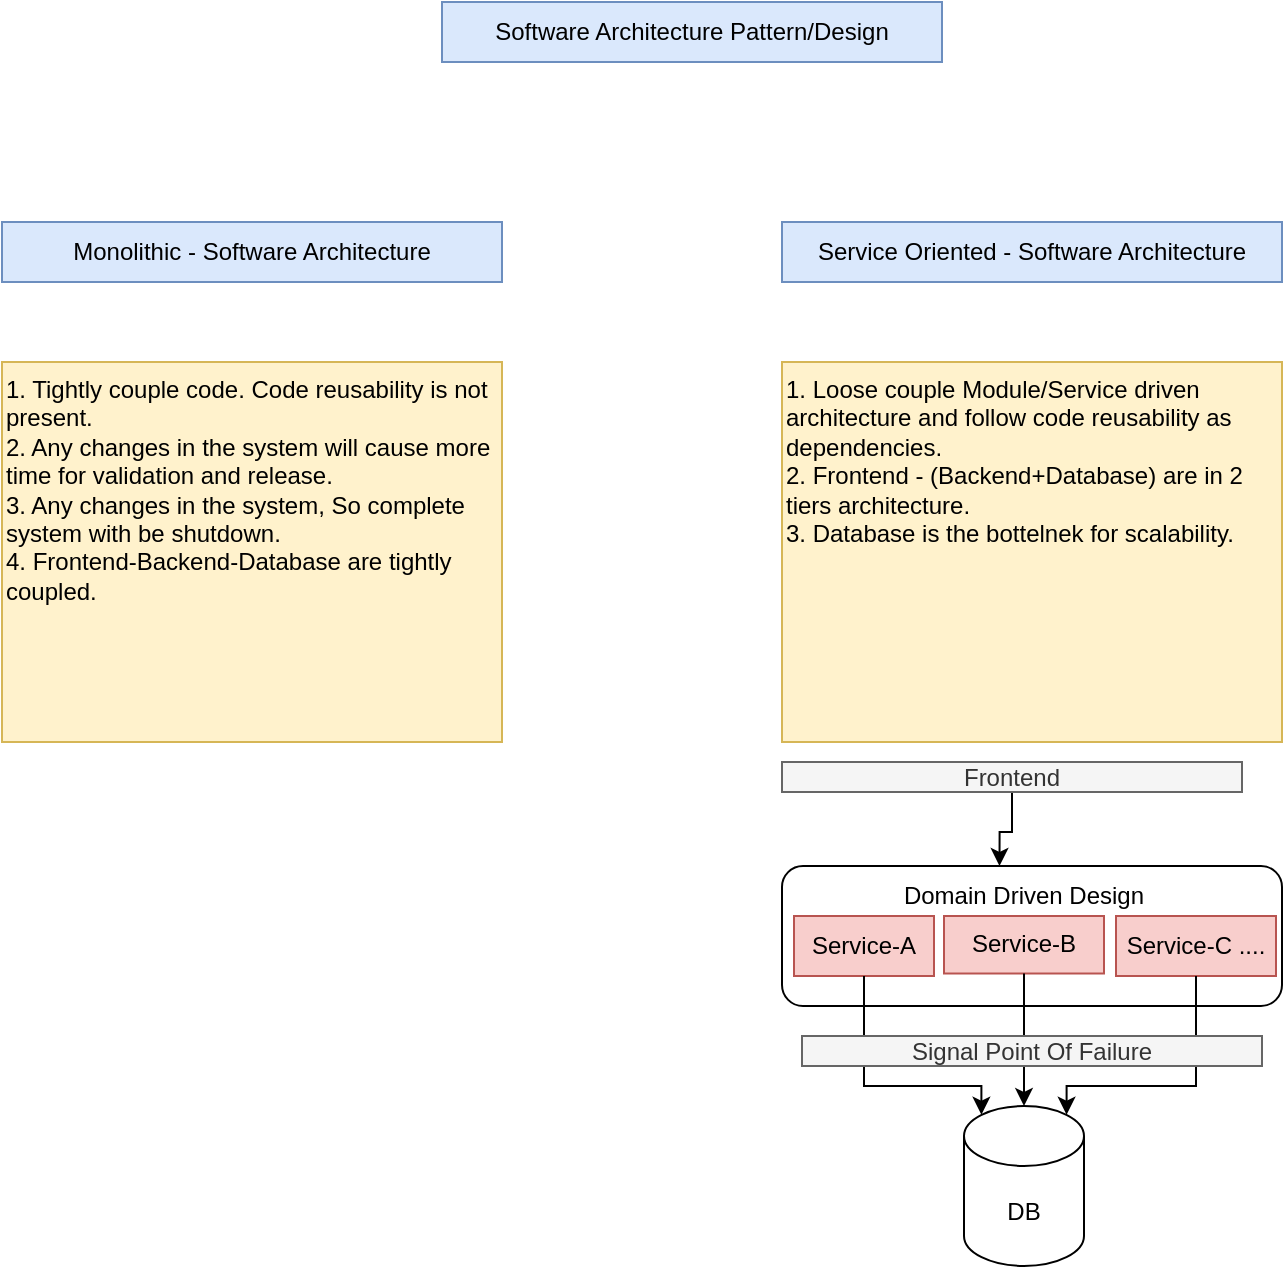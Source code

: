 <mxfile version="16.4.3" type="github">
  <diagram id="GwWN1pVUDdLghwZrit8f" name="Page-1">
    <mxGraphModel dx="782" dy="468" grid="1" gridSize="10" guides="1" tooltips="1" connect="1" arrows="1" fold="1" page="1" pageScale="1" pageWidth="850" pageHeight="1100" math="0" shadow="0">
      <root>
        <mxCell id="0" />
        <mxCell id="1" parent="0" />
        <mxCell id="T3a6LwRcXDjMifkzxQnk-1" value="Software Architecture Pattern/Design" style="text;html=1;strokeColor=#6c8ebf;fillColor=#dae8fc;align=center;verticalAlign=middle;whiteSpace=wrap;rounded=0;" vertex="1" parent="1">
          <mxGeometry x="310" y="50" width="250" height="30" as="geometry" />
        </mxCell>
        <mxCell id="T3a6LwRcXDjMifkzxQnk-2" value="Monolithic - Software Architecture" style="text;html=1;strokeColor=#6c8ebf;fillColor=#dae8fc;align=center;verticalAlign=middle;whiteSpace=wrap;rounded=0;" vertex="1" parent="1">
          <mxGeometry x="90" y="160" width="250" height="30" as="geometry" />
        </mxCell>
        <mxCell id="T3a6LwRcXDjMifkzxQnk-3" value="Service Oriented - Software Architecture" style="text;html=1;strokeColor=#6c8ebf;fillColor=#dae8fc;align=center;verticalAlign=middle;whiteSpace=wrap;rounded=0;" vertex="1" parent="1">
          <mxGeometry x="480" y="160" width="250" height="30" as="geometry" />
        </mxCell>
        <mxCell id="T3a6LwRcXDjMifkzxQnk-4" value="1. Tightly couple code. Code reusability is not present.&amp;nbsp;&lt;br&gt;2. Any changes in the system will cause more time for validation and release.&lt;br&gt;3. Any changes in the system, So complete system with be shutdown.&lt;br&gt;4. Frontend-Backend-Database are tightly coupled." style="text;html=1;strokeColor=#d6b656;fillColor=#fff2cc;align=left;verticalAlign=top;whiteSpace=wrap;rounded=0;" vertex="1" parent="1">
          <mxGeometry x="90" y="230" width="250" height="190" as="geometry" />
        </mxCell>
        <mxCell id="T3a6LwRcXDjMifkzxQnk-5" value="1. Loose couple Module/Service driven architecture and follow code reusability as dependencies.&amp;nbsp;&lt;br&gt;2. Frontend - (Backend+Database) are in 2 tiers architecture.&lt;br&gt;3. Database is the bottelnek for scalability." style="text;html=1;strokeColor=#d6b656;fillColor=#fff2cc;align=left;verticalAlign=top;whiteSpace=wrap;rounded=0;" vertex="1" parent="1">
          <mxGeometry x="480" y="230" width="250" height="190" as="geometry" />
        </mxCell>
        <mxCell id="T3a6LwRcXDjMifkzxQnk-20" value="" style="group" vertex="1" connectable="0" parent="1">
          <mxGeometry x="480" y="430" width="250" height="252" as="geometry" />
        </mxCell>
        <mxCell id="T3a6LwRcXDjMifkzxQnk-6" value="" style="rounded=1;whiteSpace=wrap;html=1;" vertex="1" parent="T3a6LwRcXDjMifkzxQnk-20">
          <mxGeometry y="52" width="250" height="70" as="geometry" />
        </mxCell>
        <mxCell id="T3a6LwRcXDjMifkzxQnk-7" value="Service-A" style="rounded=0;whiteSpace=wrap;html=1;fillColor=#f8cecc;strokeColor=#b85450;" vertex="1" parent="T3a6LwRcXDjMifkzxQnk-20">
          <mxGeometry x="6" y="77" width="70" height="30" as="geometry" />
        </mxCell>
        <mxCell id="T3a6LwRcXDjMifkzxQnk-8" value="Service-B" style="rounded=0;whiteSpace=wrap;html=1;fillColor=#f8cecc;strokeColor=#b85450;" vertex="1" parent="T3a6LwRcXDjMifkzxQnk-20">
          <mxGeometry x="81" y="77" width="80" height="28.75" as="geometry" />
        </mxCell>
        <mxCell id="T3a6LwRcXDjMifkzxQnk-9" value="Service-C ...." style="text;html=1;strokeColor=#b85450;fillColor=#f8cecc;align=center;verticalAlign=middle;whiteSpace=wrap;rounded=0;" vertex="1" parent="T3a6LwRcXDjMifkzxQnk-20">
          <mxGeometry x="167" y="77" width="80" height="30" as="geometry" />
        </mxCell>
        <mxCell id="T3a6LwRcXDjMifkzxQnk-10" value="Domain Driven Design" style="text;html=1;strokeColor=none;fillColor=none;align=center;verticalAlign=middle;whiteSpace=wrap;rounded=0;" vertex="1" parent="T3a6LwRcXDjMifkzxQnk-20">
          <mxGeometry x="46" y="57" width="150" height="20" as="geometry" />
        </mxCell>
        <mxCell id="T3a6LwRcXDjMifkzxQnk-11" value="DB" style="shape=cylinder3;whiteSpace=wrap;html=1;boundedLbl=1;backgroundOutline=1;size=15;" vertex="1" parent="T3a6LwRcXDjMifkzxQnk-20">
          <mxGeometry x="91" y="172" width="60" height="80" as="geometry" />
        </mxCell>
        <mxCell id="T3a6LwRcXDjMifkzxQnk-12" style="edgeStyle=orthogonalEdgeStyle;rounded=0;orthogonalLoop=1;jettySize=auto;html=1;entryX=0.145;entryY=0;entryDx=0;entryDy=4.35;entryPerimeter=0;" edge="1" parent="T3a6LwRcXDjMifkzxQnk-20" source="T3a6LwRcXDjMifkzxQnk-7" target="T3a6LwRcXDjMifkzxQnk-11">
          <mxGeometry relative="1" as="geometry">
            <Array as="points">
              <mxPoint x="41" y="162" />
              <mxPoint x="100" y="162" />
            </Array>
          </mxGeometry>
        </mxCell>
        <mxCell id="T3a6LwRcXDjMifkzxQnk-13" style="edgeStyle=orthogonalEdgeStyle;rounded=0;orthogonalLoop=1;jettySize=auto;html=1;entryX=0.5;entryY=0;entryDx=0;entryDy=0;entryPerimeter=0;" edge="1" parent="T3a6LwRcXDjMifkzxQnk-20" source="T3a6LwRcXDjMifkzxQnk-8" target="T3a6LwRcXDjMifkzxQnk-11">
          <mxGeometry relative="1" as="geometry" />
        </mxCell>
        <mxCell id="T3a6LwRcXDjMifkzxQnk-14" style="edgeStyle=orthogonalEdgeStyle;rounded=0;orthogonalLoop=1;jettySize=auto;html=1;entryX=0.855;entryY=0;entryDx=0;entryDy=4.35;entryPerimeter=0;" edge="1" parent="T3a6LwRcXDjMifkzxQnk-20" source="T3a6LwRcXDjMifkzxQnk-9" target="T3a6LwRcXDjMifkzxQnk-11">
          <mxGeometry relative="1" as="geometry">
            <Array as="points">
              <mxPoint x="207" y="162" />
              <mxPoint x="142" y="162" />
            </Array>
          </mxGeometry>
        </mxCell>
        <mxCell id="T3a6LwRcXDjMifkzxQnk-15" value="Signal Point Of Failure" style="text;html=1;strokeColor=#666666;fillColor=#f5f5f5;align=center;verticalAlign=middle;whiteSpace=wrap;rounded=0;fontColor=#333333;" vertex="1" parent="T3a6LwRcXDjMifkzxQnk-20">
          <mxGeometry x="10" y="137" width="230" height="15" as="geometry" />
        </mxCell>
        <mxCell id="T3a6LwRcXDjMifkzxQnk-19" style="edgeStyle=orthogonalEdgeStyle;rounded=0;orthogonalLoop=1;jettySize=auto;html=1;entryX=0.435;entryY=0;entryDx=0;entryDy=0;entryPerimeter=0;" edge="1" parent="T3a6LwRcXDjMifkzxQnk-20" source="T3a6LwRcXDjMifkzxQnk-16" target="T3a6LwRcXDjMifkzxQnk-6">
          <mxGeometry relative="1" as="geometry" />
        </mxCell>
        <mxCell id="T3a6LwRcXDjMifkzxQnk-16" value="Frontend" style="text;html=1;strokeColor=#666666;fillColor=#f5f5f5;align=center;verticalAlign=middle;whiteSpace=wrap;rounded=0;fontColor=#333333;" vertex="1" parent="T3a6LwRcXDjMifkzxQnk-20">
          <mxGeometry width="230" height="15" as="geometry" />
        </mxCell>
      </root>
    </mxGraphModel>
  </diagram>
</mxfile>
